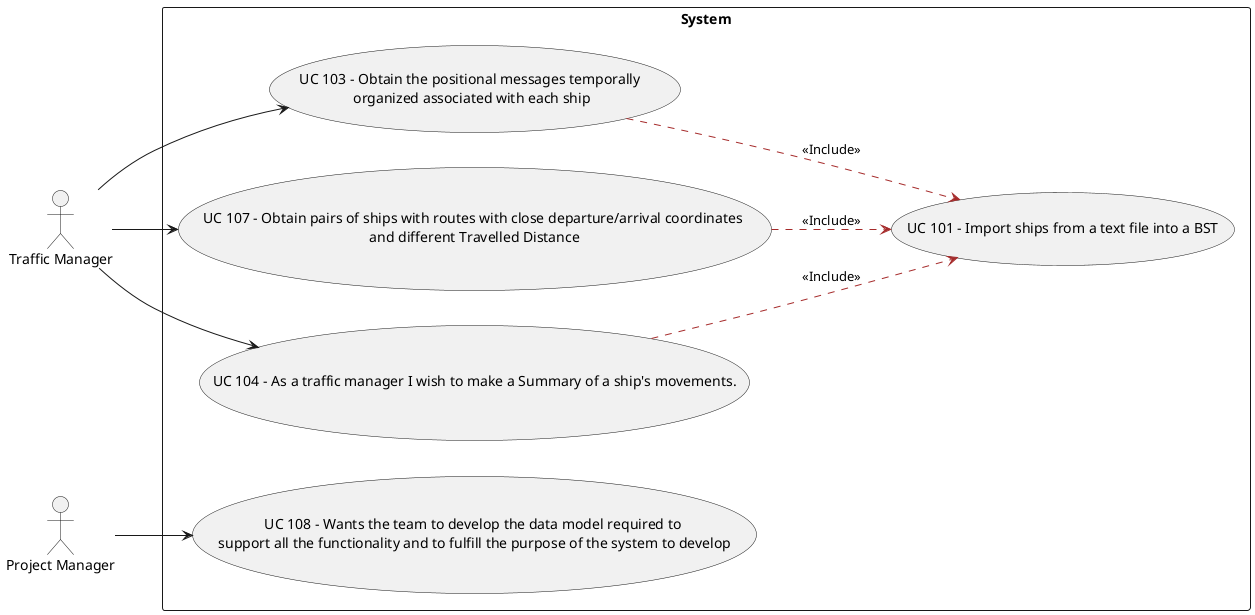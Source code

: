 @startuml

left to right direction
skinparam packageStyle rectangle
actor "Traffic Manager" as TM
actor "Project Manager" as PM


rectangle System {
(UC 103 - Obtain the positional messages temporally \norganized associated with each ship) --> (UC 101 - Import ships from a text file into a BST) #brown;line.dashed;text:black : <<Include>>
(UC 107 - Obtain pairs of ships with routes with close departure/arrival coordinates \nand different Travelled Distance) --> (UC 101 - Import ships from a text file into a BST) #brown;line.dashed;text:black : <<Include>>
(UC 104 - As a traffic manager I wish to make a Summary of a ship's movements.) --> (UC 101 - Import ships from a text file into a BST) #brown;line.dashed;text:black : <<Include>>
TM --> (UC 103 - Obtain the positional messages temporally \norganized associated with each ship)
TM --> (UC 107 - Obtain pairs of ships with routes with close departure/arrival coordinates \nand different Travelled Distance)
TM --> (UC 104 - As a traffic manager I wish to make a Summary of a ship's movements.)
PM --> (UC 108 - Wants the team to develop the data model required to \nsupport all the functionality and to fulfill the purpose of the system to develop)
}

@enduml